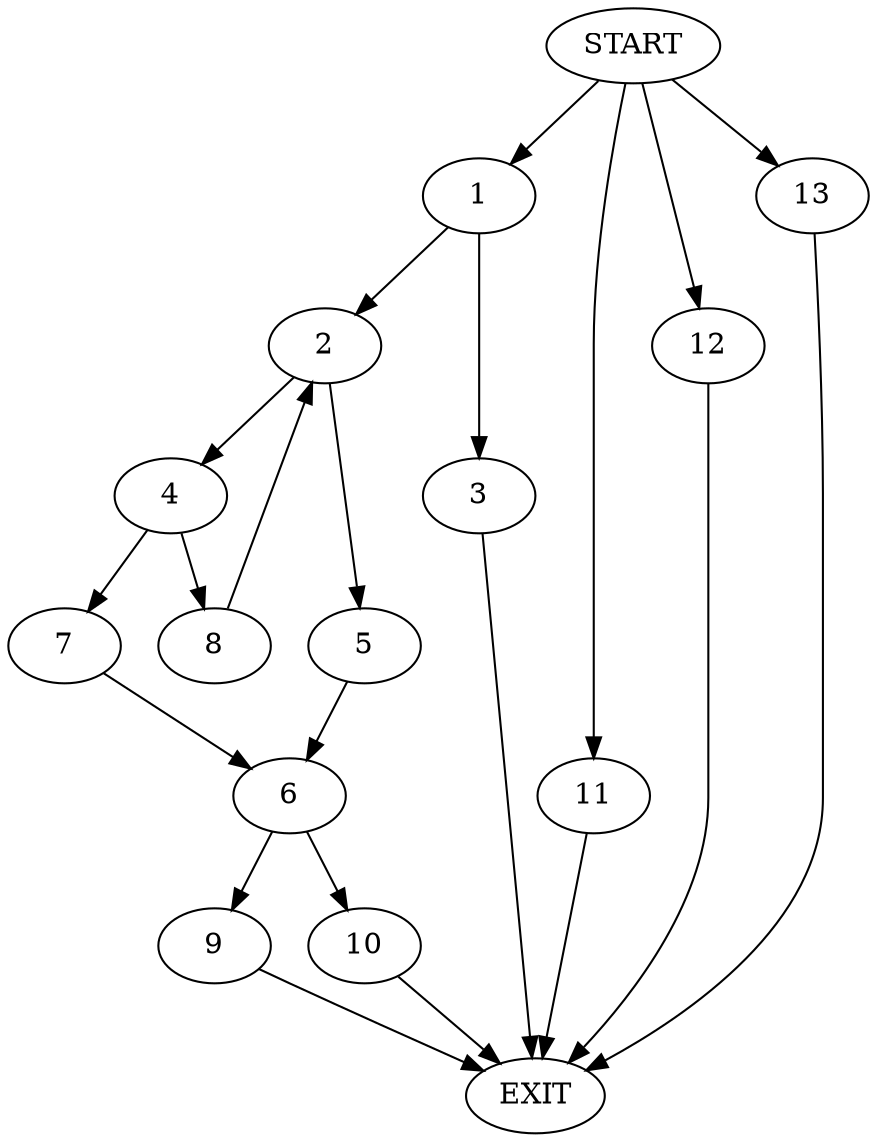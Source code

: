 digraph {
0 [label="START"]
14 [label="EXIT"]
0 -> 1
1 -> 2
1 -> 3
3 -> 14
2 -> 4
2 -> 5
5 -> 6
4 -> 7
4 -> 8
6 -> 9
6 -> 10
7 -> 6
8 -> 2
0 -> 11
11 -> 14
9 -> 14
10 -> 14
0 -> 12
12 -> 14
0 -> 13
13 -> 14
}

